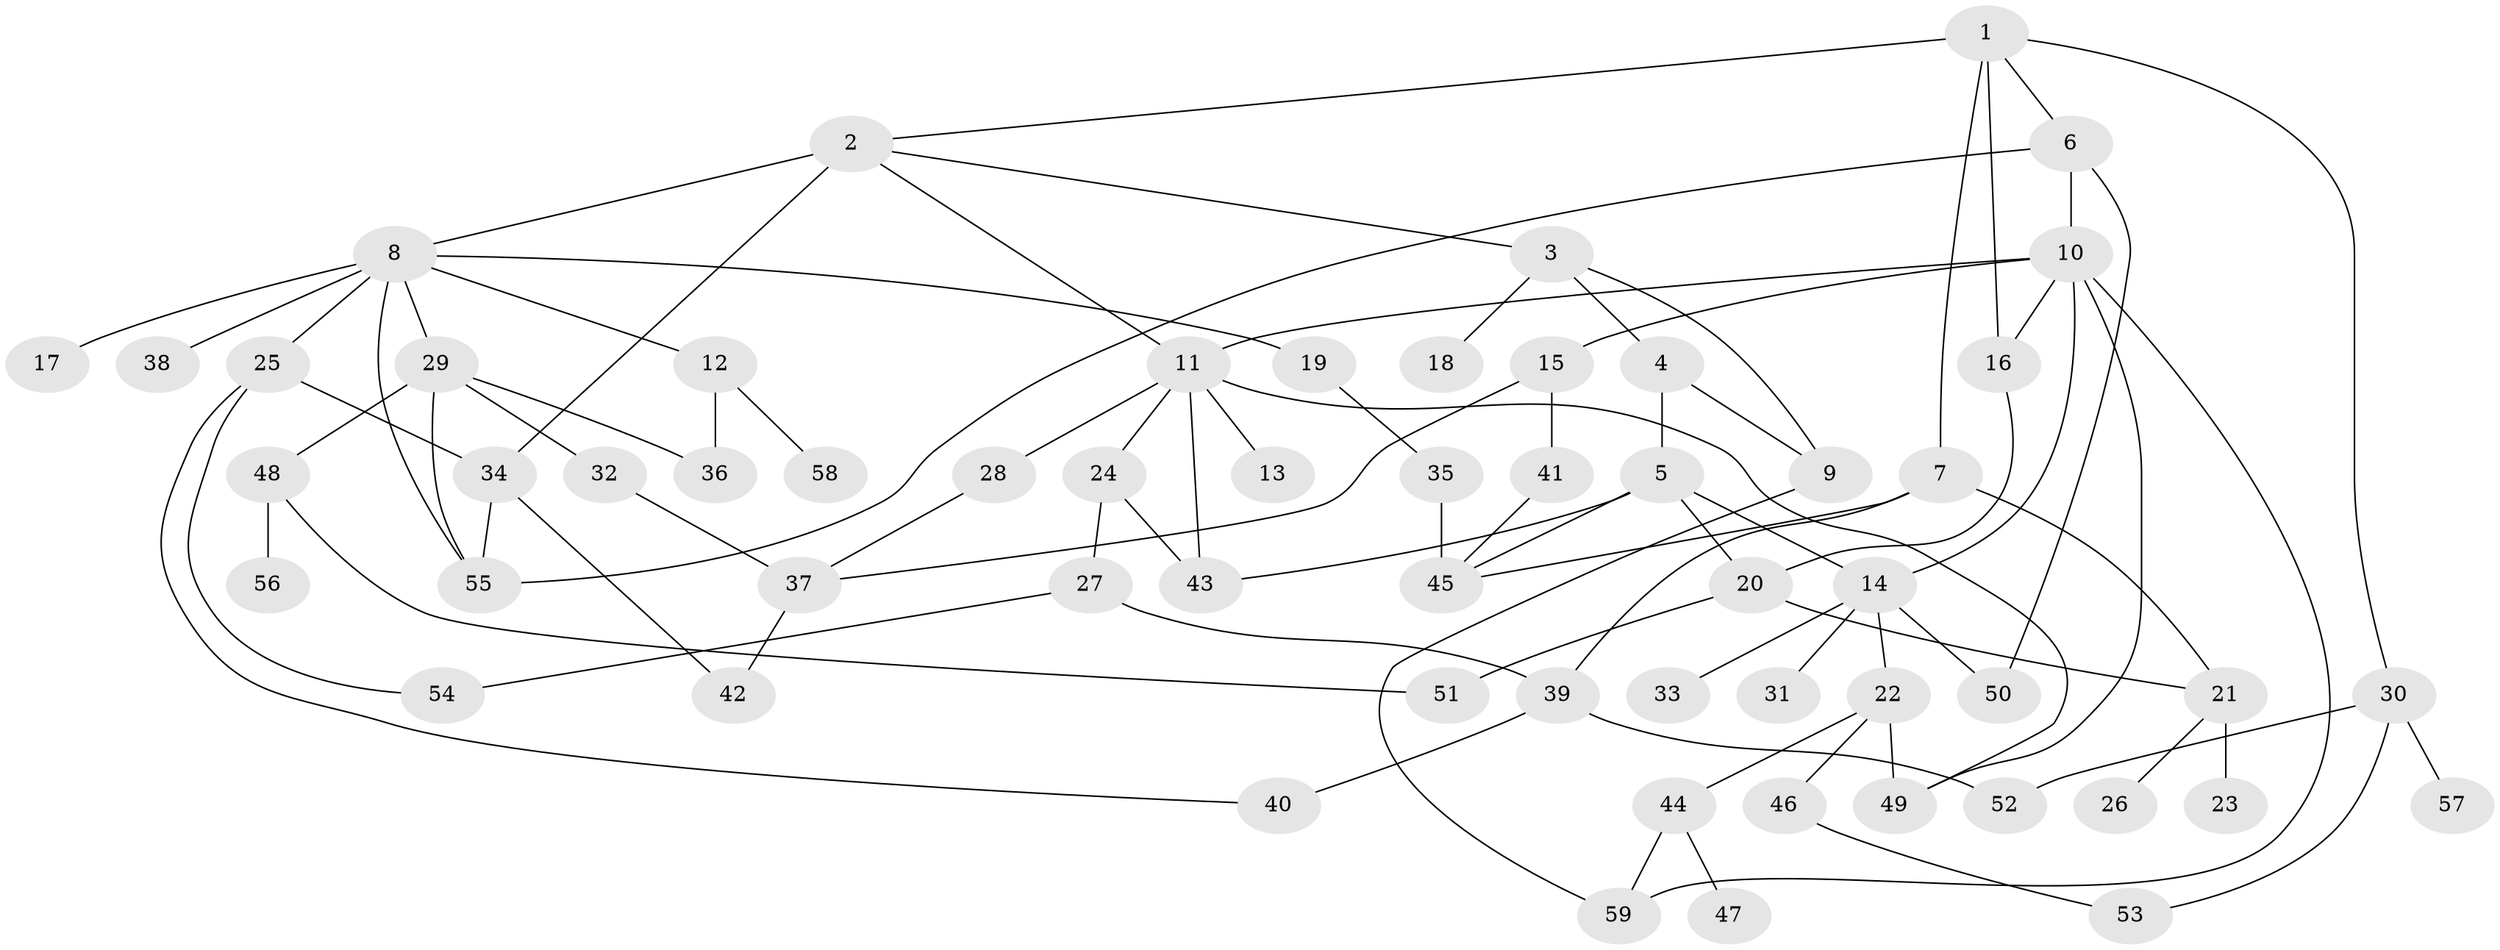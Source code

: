 // original degree distribution, {5: 0.0963855421686747, 3: 0.14457831325301204, 4: 0.1566265060240964, 9: 0.012048192771084338, 8: 0.012048192771084338, 1: 0.24096385542168675, 7: 0.012048192771084338, 2: 0.3253012048192771}
// Generated by graph-tools (version 1.1) at 2025/48/03/04/25 22:48:36]
// undirected, 59 vertices, 88 edges
graph export_dot {
  node [color=gray90,style=filled];
  1;
  2;
  3;
  4;
  5;
  6;
  7;
  8;
  9;
  10;
  11;
  12;
  13;
  14;
  15;
  16;
  17;
  18;
  19;
  20;
  21;
  22;
  23;
  24;
  25;
  26;
  27;
  28;
  29;
  30;
  31;
  32;
  33;
  34;
  35;
  36;
  37;
  38;
  39;
  40;
  41;
  42;
  43;
  44;
  45;
  46;
  47;
  48;
  49;
  50;
  51;
  52;
  53;
  54;
  55;
  56;
  57;
  58;
  59;
  1 -- 2 [weight=1.0];
  1 -- 6 [weight=1.0];
  1 -- 7 [weight=1.0];
  1 -- 16 [weight=1.0];
  1 -- 30 [weight=1.0];
  2 -- 3 [weight=1.0];
  2 -- 8 [weight=1.0];
  2 -- 11 [weight=1.0];
  2 -- 34 [weight=1.0];
  3 -- 4 [weight=1.0];
  3 -- 9 [weight=1.0];
  3 -- 18 [weight=1.0];
  4 -- 5 [weight=1.0];
  4 -- 9 [weight=1.0];
  5 -- 14 [weight=1.0];
  5 -- 20 [weight=1.0];
  5 -- 43 [weight=1.0];
  5 -- 45 [weight=1.0];
  6 -- 10 [weight=1.0];
  6 -- 50 [weight=1.0];
  6 -- 55 [weight=1.0];
  7 -- 21 [weight=1.0];
  7 -- 39 [weight=2.0];
  7 -- 45 [weight=1.0];
  8 -- 12 [weight=1.0];
  8 -- 17 [weight=1.0];
  8 -- 19 [weight=1.0];
  8 -- 25 [weight=1.0];
  8 -- 29 [weight=1.0];
  8 -- 38 [weight=1.0];
  8 -- 55 [weight=1.0];
  9 -- 59 [weight=1.0];
  10 -- 11 [weight=1.0];
  10 -- 14 [weight=1.0];
  10 -- 15 [weight=1.0];
  10 -- 16 [weight=1.0];
  10 -- 49 [weight=1.0];
  10 -- 59 [weight=1.0];
  11 -- 13 [weight=1.0];
  11 -- 24 [weight=1.0];
  11 -- 28 [weight=1.0];
  11 -- 43 [weight=1.0];
  11 -- 49 [weight=1.0];
  12 -- 36 [weight=1.0];
  12 -- 58 [weight=1.0];
  14 -- 22 [weight=1.0];
  14 -- 31 [weight=1.0];
  14 -- 33 [weight=1.0];
  14 -- 50 [weight=1.0];
  15 -- 37 [weight=1.0];
  15 -- 41 [weight=1.0];
  16 -- 20 [weight=1.0];
  19 -- 35 [weight=1.0];
  20 -- 21 [weight=1.0];
  20 -- 51 [weight=1.0];
  21 -- 23 [weight=1.0];
  21 -- 26 [weight=1.0];
  22 -- 44 [weight=1.0];
  22 -- 46 [weight=1.0];
  22 -- 49 [weight=1.0];
  24 -- 27 [weight=1.0];
  24 -- 43 [weight=1.0];
  25 -- 34 [weight=1.0];
  25 -- 40 [weight=1.0];
  25 -- 54 [weight=1.0];
  27 -- 39 [weight=1.0];
  27 -- 54 [weight=1.0];
  28 -- 37 [weight=1.0];
  29 -- 32 [weight=1.0];
  29 -- 36 [weight=1.0];
  29 -- 48 [weight=1.0];
  29 -- 55 [weight=1.0];
  30 -- 52 [weight=1.0];
  30 -- 53 [weight=1.0];
  30 -- 57 [weight=1.0];
  32 -- 37 [weight=1.0];
  34 -- 42 [weight=1.0];
  34 -- 55 [weight=1.0];
  35 -- 45 [weight=1.0];
  37 -- 42 [weight=1.0];
  39 -- 40 [weight=2.0];
  39 -- 52 [weight=1.0];
  41 -- 45 [weight=1.0];
  44 -- 47 [weight=1.0];
  44 -- 59 [weight=1.0];
  46 -- 53 [weight=1.0];
  48 -- 51 [weight=1.0];
  48 -- 56 [weight=1.0];
}
